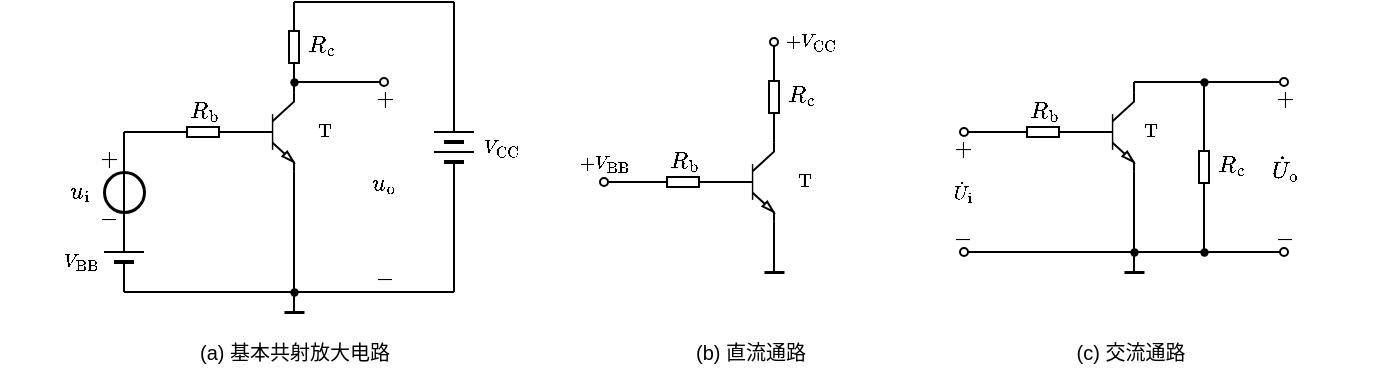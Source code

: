 <mxfile version="17.2.1" type="device"><diagram id="LxgpGTEpM2uw6Em7y6WH" name="第 1 页"><mxGraphModel dx="219" dy="159" grid="1" gridSize="5" guides="1" tooltips="1" connect="1" arrows="1" fold="1" page="1" pageScale="1" pageWidth="827" pageHeight="1169" math="1" shadow="0"><root><mxCell id="0"/><mxCell id="1" parent="0"/><mxCell id="xhZ3Qp5s_fJm1hB33Sz4-2" value="$$-$$" style="text;resizable=1;autosize=1;align=center;verticalAlign=middle;points=[];fillColor=none;strokeColor=none;rounded=0;html=1;imageAspect=1;noLabel=0;recursiveResize=1;expand=1;editable=1;movable=1;rotatable=1;deletable=1;connectable=0;comic=0;fontSize=10;" parent="1" vertex="1"><mxGeometry x="104.0" y="177.5" width="15" height="20" as="geometry"/></mxCell><mxCell id="xhZ3Qp5s_fJm1hB33Sz4-3" value="$$+$$" style="text;html=1;resizable=1;autosize=1;align=center;verticalAlign=middle;points=[];fillColor=none;strokeColor=none;rounded=0;movable=1;rotatable=1;deletable=1;editable=1;connectable=0;fontSize=10;" parent="1" vertex="1"><mxGeometry x="104.0" y="148" width="15" height="20" as="geometry"/></mxCell><mxCell id="xhZ3Qp5s_fJm1hB33Sz4-4" value="" style="ellipse;whiteSpace=wrap;html=1;aspect=fixed;labelBorderColor=none;fontSize=10;strokeColor=default;strokeWidth=1.5;fillColor=none;" parent="1" vertex="1"><mxGeometry x="110" y="165" width="20" height="20" as="geometry"/></mxCell><mxCell id="xhZ3Qp5s_fJm1hB33Sz4-5" value="" style="endArrow=none;html=1;rounded=0;fontSize=10;startSize=4;endSize=4;exitX=0.5;exitY=0;exitDx=0;exitDy=0;" parent="1" source="xhZ3Qp5s_fJm1hB33Sz4-4" edge="1"><mxGeometry width="50" height="50" relative="1" as="geometry"><mxPoint x="120" y="215" as="sourcePoint"/><mxPoint x="120" y="145" as="targetPoint"/></mxGeometry></mxCell><mxCell id="xhZ3Qp5s_fJm1hB33Sz4-6" value="\(u_\mathrm{i}\)" style="text;html=1;resizable=1;autosize=1;align=center;verticalAlign=middle;points=[];fillColor=none;strokeColor=none;rounded=0;comic=0;movable=1;rotatable=1;deletable=1;editable=1;connectable=0;fontSize=10;" parent="1" vertex="1"><mxGeometry x="90" y="165" width="15" height="20" as="geometry"/></mxCell><mxCell id="xhZ3Qp5s_fJm1hB33Sz4-7" value="" style="endArrow=none;html=1;rounded=0;fontSize=10;entryX=0.5;entryY=0;entryDx=0;entryDy=0;exitX=0.5;exitY=1;exitDx=0;exitDy=0;" parent="1" source="xhZ3Qp5s_fJm1hB33Sz4-4" target="xhZ3Qp5s_fJm1hB33Sz4-4" edge="1"><mxGeometry width="50" height="50" relative="1" as="geometry"><mxPoint x="150" y="205" as="sourcePoint"/><mxPoint x="200" y="155" as="targetPoint"/></mxGeometry></mxCell><mxCell id="xhZ3Qp5s_fJm1hB33Sz4-8" value="" style="endArrow=none;html=1;rounded=0;fontSize=10;entryX=0.5;entryY=1;entryDx=0;entryDy=0;" parent="1" target="xhZ3Qp5s_fJm1hB33Sz4-4" edge="1"><mxGeometry width="50" height="50" relative="1" as="geometry"><mxPoint x="120" y="195" as="sourcePoint"/><mxPoint x="205" y="160" as="targetPoint"/></mxGeometry></mxCell><mxCell id="xhZ3Qp5s_fJm1hB33Sz4-11" value="$$R_{\mathrm{b}}$$" style="text;html=1;resizable=1;autosize=1;align=center;verticalAlign=middle;points=[];fillColor=none;strokeColor=none;rounded=0;fontSize=10;movable=1;rotatable=1;deletable=1;editable=1;connectable=0;allowArrows=0;" parent="1" vertex="1"><mxGeometry x="145" y="125" width="30" height="20" as="geometry"/></mxCell><mxCell id="xhZ3Qp5s_fJm1hB33Sz4-12" value="" style="endArrow=none;html=1;rounded=0;fontSize=10;startSize=4;endSize=4;entryX=1;entryY=0.5;entryDx=0;entryDy=0;entryPerimeter=0;" parent="1" target="xhZ3Qp5s_fJm1hB33Sz4-13" edge="1"><mxGeometry width="50" height="50" relative="1" as="geometry"><mxPoint x="120" y="145" as="sourcePoint"/><mxPoint x="421.5" y="65.5" as="targetPoint"/></mxGeometry></mxCell><mxCell id="xhZ3Qp5s_fJm1hB33Sz4-13" value="" style="pointerEvents=1;verticalLabelPosition=bottom;shadow=0;dashed=0;align=center;html=1;verticalAlign=top;shape=mxgraph.electrical.resistors.resistor_1;fontSize=10;direction=west;allowArrows=0;" parent="1" vertex="1"><mxGeometry x="147" y="142.5" width="25" height="5" as="geometry"/></mxCell><mxCell id="xhZ3Qp5s_fJm1hB33Sz4-14" value="" style="endArrow=none;html=1;rounded=0;fontSize=10;startSize=4;endSize=4;exitX=0;exitY=0.5;exitDx=0;exitDy=0;exitPerimeter=0;entryX=0;entryY=0.5;entryDx=0;entryDy=0;entryPerimeter=0;" parent="1" source="xhZ3Qp5s_fJm1hB33Sz4-13" target="xhZ3Qp5s_fJm1hB33Sz4-35" edge="1"><mxGeometry width="50" height="50" relative="1" as="geometry"><mxPoint x="289" y="50.5" as="sourcePoint"/><mxPoint x="192" y="145" as="targetPoint"/></mxGeometry></mxCell><mxCell id="xhZ3Qp5s_fJm1hB33Sz4-19" value="$$R_{\mathrm{c}}$$" style="text;html=1;resizable=1;autosize=1;align=center;verticalAlign=middle;points=[];fillColor=none;strokeColor=none;rounded=0;fontSize=10;movable=1;rotatable=1;deletable=1;editable=1;connectable=0;allowArrows=0;" parent="1" vertex="1"><mxGeometry x="210" y="92" width="15" height="20" as="geometry"/></mxCell><mxCell id="xhZ3Qp5s_fJm1hB33Sz4-20" value="" style="endArrow=none;html=1;rounded=0;fontSize=10;startSize=4;endSize=4;entryX=1;entryY=0.5;entryDx=0;entryDy=0;entryPerimeter=0;" parent="1" target="xhZ3Qp5s_fJm1hB33Sz4-21" edge="1"><mxGeometry width="50" height="50" relative="1" as="geometry"><mxPoint x="205" y="80" as="sourcePoint"/><mxPoint x="402" y="40.5" as="targetPoint"/></mxGeometry></mxCell><mxCell id="xhZ3Qp5s_fJm1hB33Sz4-21" value="" style="pointerEvents=1;verticalLabelPosition=bottom;shadow=0;dashed=0;align=center;html=1;verticalAlign=top;shape=mxgraph.electrical.resistors.resistor_1;fontSize=10;direction=north;allowArrows=0;" parent="1" vertex="1"><mxGeometry x="202.5" y="90" width="5" height="25" as="geometry"/></mxCell><mxCell id="xhZ3Qp5s_fJm1hB33Sz4-22" value="" style="endArrow=none;html=1;rounded=0;fontSize=10;startSize=4;endSize=4;exitX=0;exitY=0.5;exitDx=0;exitDy=0;exitPerimeter=0;entryX=1;entryY=0;entryDx=0;entryDy=0;entryPerimeter=0;" parent="1" source="xhZ3Qp5s_fJm1hB33Sz4-21" target="xhZ3Qp5s_fJm1hB33Sz4-35" edge="1"><mxGeometry width="50" height="50" relative="1" as="geometry"><mxPoint x="294.5" y="-6.5" as="sourcePoint"/><mxPoint x="205" y="108" as="targetPoint"/></mxGeometry></mxCell><mxCell id="xhZ3Qp5s_fJm1hB33Sz4-33" value="$$V_{\mathrm{BB}}$$" style="text;html=1;align=center;verticalAlign=middle;resizable=1;points=[];autosize=1;strokeColor=none;fillColor=none;fontSize=8;movable=1;rotatable=1;deletable=1;editable=1;connectable=1;" parent="1" vertex="1"><mxGeometry x="85" y="200" width="25" height="20" as="geometry"/></mxCell><mxCell id="xhZ3Qp5s_fJm1hB33Sz4-28" value="" style="endArrow=none;html=1;rounded=0;" parent="1" edge="1"><mxGeometry width="50" height="50" relative="1" as="geometry"><mxPoint x="120" y="205" as="sourcePoint"/><mxPoint x="120" y="195" as="targetPoint"/></mxGeometry></mxCell><mxCell id="xhZ3Qp5s_fJm1hB33Sz4-29" value="" style="endArrow=none;html=1;rounded=0;" parent="1" edge="1"><mxGeometry width="50" height="50" relative="1" as="geometry"><mxPoint x="110" y="205" as="sourcePoint"/><mxPoint x="130" y="205" as="targetPoint"/></mxGeometry></mxCell><mxCell id="xhZ3Qp5s_fJm1hB33Sz4-30" value="" style="endArrow=none;html=1;rounded=0;strokeWidth=2;" parent="1" edge="1"><mxGeometry width="50" height="50" relative="1" as="geometry"><mxPoint x="115" y="210" as="sourcePoint"/><mxPoint x="125" y="210" as="targetPoint"/></mxGeometry></mxCell><mxCell id="xhZ3Qp5s_fJm1hB33Sz4-31" value="" style="endArrow=none;html=1;rounded=0;strokeWidth=1;" parent="1" edge="1"><mxGeometry width="50" height="50" relative="1" as="geometry"><mxPoint x="120" y="225" as="sourcePoint"/><mxPoint x="120" y="210" as="targetPoint"/></mxGeometry></mxCell><mxCell id="xhZ3Qp5s_fJm1hB33Sz4-35" value="" style="verticalLabelPosition=bottom;shadow=0;dashed=0;align=center;html=1;verticalAlign=top;shape=mxgraph.electrical.transistors.npn_transistor_5;fontSize=8;strokeWidth=1;sketch=0;" parent="1" vertex="1"><mxGeometry x="180" y="125" width="25" height="40" as="geometry"/></mxCell><mxCell id="xhZ3Qp5s_fJm1hB33Sz4-36" value="" style="endArrow=none;html=1;rounded=0;fontSize=8;strokeWidth=1;" parent="1" edge="1"><mxGeometry width="50" height="50" relative="1" as="geometry"><mxPoint x="120" y="225" as="sourcePoint"/><mxPoint x="285" y="225" as="targetPoint"/></mxGeometry></mxCell><mxCell id="xhZ3Qp5s_fJm1hB33Sz4-37" value="" style="endArrow=none;html=1;rounded=0;fontSize=8;strokeWidth=1;exitX=1;exitY=1;exitDx=0;exitDy=0;exitPerimeter=0;" parent="1" source="xhZ3Qp5s_fJm1hB33Sz4-35" edge="1"><mxGeometry width="50" height="50" relative="1" as="geometry"><mxPoint x="255" y="175" as="sourcePoint"/><mxPoint x="205" y="225" as="targetPoint"/></mxGeometry></mxCell><mxCell id="xhZ3Qp5s_fJm1hB33Sz4-38" value="" style="endArrow=none;html=1;rounded=0;fontSize=8;strokeWidth=1;" parent="1" edge="1"><mxGeometry width="50" height="50" relative="1" as="geometry"><mxPoint x="205" y="235" as="sourcePoint"/><mxPoint x="205" y="225" as="targetPoint"/></mxGeometry></mxCell><mxCell id="xhZ3Qp5s_fJm1hB33Sz4-39" value="" style="endArrow=none;html=1;rounded=0;fontSize=8;strokeWidth=1.5;" parent="1" edge="1"><mxGeometry width="50" height="50" relative="1" as="geometry"><mxPoint x="200" y="235" as="sourcePoint"/><mxPoint x="210" y="235" as="targetPoint"/></mxGeometry></mxCell><mxCell id="xhZ3Qp5s_fJm1hB33Sz4-40" value="" style="shape=waypoint;sketch=0;fillStyle=solid;size=6;pointerEvents=1;points=[];fillColor=none;resizable=1;rotatable=1;perimeter=centerPerimeter;snapToPoint=1;shadow=0;fontSize=6;strokeWidth=0.1;movable=1;deletable=1;editable=1;connectable=1;" parent="1" vertex="1"><mxGeometry x="195" y="215" width="20" height="20" as="geometry"/></mxCell><mxCell id="xhZ3Qp5s_fJm1hB33Sz4-41" value="" style="endArrow=oval;html=1;rounded=0;fontSize=6;strokeWidth=1;startArrow=none;startFill=0;endFill=0;startSize=4;endSize=4;" parent="1" edge="1"><mxGeometry width="50" height="50" relative="1" as="geometry"><mxPoint x="205" y="120" as="sourcePoint"/><mxPoint x="250" y="120" as="targetPoint"/></mxGeometry></mxCell><mxCell id="xhZ3Qp5s_fJm1hB33Sz4-42" value="" style="shape=waypoint;sketch=0;fillStyle=solid;size=6;pointerEvents=1;points=[];fillColor=none;resizable=1;rotatable=1;perimeter=centerPerimeter;snapToPoint=1;shadow=0;fontSize=6;strokeWidth=0.1;movable=1;deletable=1;editable=1;connectable=1;" parent="1" vertex="1"><mxGeometry x="195" y="110" width="20" height="20" as="geometry"/></mxCell><mxCell id="xhZ3Qp5s_fJm1hB33Sz4-44" value="" style="endArrow=none;html=1;rounded=0;fontSize=6;startSize=4;endSize=4;strokeWidth=1;" parent="1" edge="1"><mxGeometry width="50" height="50" relative="1" as="geometry"><mxPoint x="205" y="80" as="sourcePoint"/><mxPoint x="285" y="80" as="targetPoint"/></mxGeometry></mxCell><mxCell id="xhZ3Qp5s_fJm1hB33Sz4-45" value="" style="group" parent="1" vertex="1" connectable="0"><mxGeometry x="275" y="135" width="20" height="35" as="geometry"/></mxCell><mxCell id="xhZ3Qp5s_fJm1hB33Sz4-46" value="" style="endArrow=none;html=1;rounded=0;" parent="xhZ3Qp5s_fJm1hB33Sz4-45" edge="1"><mxGeometry width="50" height="50" relative="1" as="geometry"><mxPoint y="20" as="sourcePoint"/><mxPoint x="20" y="20" as="targetPoint"/></mxGeometry></mxCell><mxCell id="xhZ3Qp5s_fJm1hB33Sz4-47" value="" style="endArrow=none;html=1;rounded=0;strokeWidth=2;" parent="xhZ3Qp5s_fJm1hB33Sz4-45" edge="1"><mxGeometry width="50" height="50" relative="1" as="geometry"><mxPoint x="5" y="25" as="sourcePoint"/><mxPoint x="15" y="25" as="targetPoint"/></mxGeometry></mxCell><mxCell id="xhZ3Qp5s_fJm1hB33Sz4-48" value="" style="endArrow=none;html=1;rounded=0;strokeWidth=1;" parent="xhZ3Qp5s_fJm1hB33Sz4-45" edge="1"><mxGeometry width="50" height="50" relative="1" as="geometry"><mxPoint x="10" y="35" as="sourcePoint"/><mxPoint x="10" y="25" as="targetPoint"/></mxGeometry></mxCell><mxCell id="xhZ3Qp5s_fJm1hB33Sz4-49" value="" style="endArrow=none;html=1;rounded=0;" parent="xhZ3Qp5s_fJm1hB33Sz4-45" edge="1"><mxGeometry width="50" height="50" relative="1" as="geometry"><mxPoint x="10" y="10" as="sourcePoint"/><mxPoint x="10" as="targetPoint"/></mxGeometry></mxCell><mxCell id="xhZ3Qp5s_fJm1hB33Sz4-50" value="" style="endArrow=none;html=1;rounded=0;" parent="xhZ3Qp5s_fJm1hB33Sz4-45" edge="1"><mxGeometry width="50" height="50" relative="1" as="geometry"><mxPoint y="10" as="sourcePoint"/><mxPoint x="20" y="10" as="targetPoint"/></mxGeometry></mxCell><mxCell id="xhZ3Qp5s_fJm1hB33Sz4-51" value="" style="endArrow=none;html=1;rounded=0;strokeWidth=2;" parent="xhZ3Qp5s_fJm1hB33Sz4-45" edge="1"><mxGeometry width="50" height="50" relative="1" as="geometry"><mxPoint x="5" y="15" as="sourcePoint"/><mxPoint x="15" y="15" as="targetPoint"/></mxGeometry></mxCell><mxCell id="xhZ3Qp5s_fJm1hB33Sz4-52" value="" style="endArrow=none;html=1;rounded=0;fontSize=6;startSize=4;endSize=4;strokeWidth=1;" parent="1" edge="1"><mxGeometry width="50" height="50" relative="1" as="geometry"><mxPoint x="285" y="135" as="sourcePoint"/><mxPoint x="285" y="80" as="targetPoint"/></mxGeometry></mxCell><mxCell id="xhZ3Qp5s_fJm1hB33Sz4-53" value="" style="endArrow=none;html=1;rounded=0;fontSize=6;startSize=4;endSize=4;strokeWidth=1;" parent="1" edge="1"><mxGeometry width="50" height="50" relative="1" as="geometry"><mxPoint x="285" y="225" as="sourcePoint"/><mxPoint x="285" y="170" as="targetPoint"/></mxGeometry></mxCell><mxCell id="xhZ3Qp5s_fJm1hB33Sz4-54" value="$$V_{\mathrm{CC}}$$" style="text;html=1;align=center;verticalAlign=middle;resizable=1;points=[];autosize=1;strokeColor=none;fillColor=none;fontSize=8;movable=1;rotatable=1;deletable=1;editable=1;connectable=1;" parent="1" vertex="1"><mxGeometry x="295" y="145" width="25" height="16" as="geometry"/></mxCell><mxCell id="xhZ3Qp5s_fJm1hB33Sz4-55" value="$$\mathrm{T}$$" style="text;html=1;align=center;verticalAlign=middle;resizable=1;points=[];autosize=1;strokeColor=none;fillColor=none;fontSize=8;movable=1;rotatable=1;deletable=1;editable=1;connectable=1;" parent="1" vertex="1"><mxGeometry x="210" y="135" width="20" height="20" as="geometry"/></mxCell><mxCell id="xhZ3Qp5s_fJm1hB33Sz4-56" value="$$u_{\mathrm{o}}$$" style="text;html=1;align=center;verticalAlign=middle;resizable=1;points=[];autosize=1;strokeColor=none;fillColor=none;fontSize=10;movable=1;rotatable=1;deletable=1;editable=1;connectable=0;" parent="1" vertex="1"><mxGeometry x="240" y="161" width="20" height="20" as="geometry"/></mxCell><mxCell id="xhZ3Qp5s_fJm1hB33Sz4-57" value="$$+$$" style="text;html=1;align=center;verticalAlign=middle;resizable=1;points=[];autosize=1;strokeColor=none;fillColor=none;fontSize=10;movable=1;rotatable=1;deletable=1;editable=1;connectable=0;" parent="1" vertex="1"><mxGeometry x="240" y="120" width="20" height="15" as="geometry"/></mxCell><mxCell id="xhZ3Qp5s_fJm1hB33Sz4-58" value="$$-$$" style="text;html=1;align=center;verticalAlign=middle;resizable=1;points=[];autosize=1;strokeColor=none;fillColor=none;fontSize=10;movable=1;rotatable=1;deletable=1;editable=1;connectable=0;" parent="1" vertex="1"><mxGeometry x="240" y="210" width="20" height="15" as="geometry"/></mxCell><mxCell id="9fsroCzvXVodXtNdFFyv-8" value="$$R_{\mathrm{b}}$$" style="text;html=1;resizable=1;autosize=1;align=center;verticalAlign=middle;points=[];fillColor=none;strokeColor=none;rounded=0;fontSize=10;movable=1;rotatable=1;deletable=1;editable=1;connectable=0;allowArrows=0;" parent="1" vertex="1"><mxGeometry x="565" y="125" width="30" height="20" as="geometry"/></mxCell><mxCell id="9fsroCzvXVodXtNdFFyv-9" value="" style="endArrow=none;html=1;rounded=0;fontSize=10;startSize=4;endSize=4;entryX=1;entryY=0.5;entryDx=0;entryDy=0;entryPerimeter=0;startArrow=oval;startFill=0;" parent="1" target="9fsroCzvXVodXtNdFFyv-10" edge="1"><mxGeometry width="50" height="50" relative="1" as="geometry"><mxPoint x="540" y="145" as="sourcePoint"/><mxPoint x="841.5" y="65.5" as="targetPoint"/></mxGeometry></mxCell><mxCell id="9fsroCzvXVodXtNdFFyv-10" value="" style="pointerEvents=1;verticalLabelPosition=bottom;shadow=0;dashed=0;align=center;html=1;verticalAlign=top;shape=mxgraph.electrical.resistors.resistor_1;fontSize=10;direction=west;allowArrows=0;" parent="1" vertex="1"><mxGeometry x="567" y="142.5" width="25" height="5" as="geometry"/></mxCell><mxCell id="9fsroCzvXVodXtNdFFyv-11" value="" style="endArrow=none;html=1;rounded=0;fontSize=10;startSize=4;endSize=4;exitX=0;exitY=0.5;exitDx=0;exitDy=0;exitPerimeter=0;entryX=0;entryY=0.5;entryDx=0;entryDy=0;entryPerimeter=0;" parent="1" source="9fsroCzvXVodXtNdFFyv-10" target="9fsroCzvXVodXtNdFFyv-21" edge="1"><mxGeometry width="50" height="50" relative="1" as="geometry"><mxPoint x="709" y="50.5" as="sourcePoint"/><mxPoint x="612" y="145" as="targetPoint"/></mxGeometry></mxCell><mxCell id="9fsroCzvXVodXtNdFFyv-12" value="$$R_{\mathrm{c}}$$" style="text;html=1;resizable=1;autosize=1;align=center;verticalAlign=middle;points=[];fillColor=none;strokeColor=none;rounded=0;fontSize=10;movable=1;rotatable=1;deletable=1;editable=1;connectable=0;allowArrows=0;" parent="1" vertex="1"><mxGeometry x="665" y="152" width="15" height="20" as="geometry"/></mxCell><mxCell id="9fsroCzvXVodXtNdFFyv-13" value="" style="endArrow=none;html=1;rounded=0;fontSize=10;startSize=4;endSize=4;entryX=1;entryY=0.5;entryDx=0;entryDy=0;entryPerimeter=0;" parent="1" target="9fsroCzvXVodXtNdFFyv-14" edge="1"><mxGeometry width="50" height="50" relative="1" as="geometry"><mxPoint x="660" y="120" as="sourcePoint"/><mxPoint x="857" y="100.5" as="targetPoint"/></mxGeometry></mxCell><mxCell id="9fsroCzvXVodXtNdFFyv-14" value="" style="pointerEvents=1;verticalLabelPosition=bottom;shadow=0;dashed=0;align=center;html=1;verticalAlign=top;shape=mxgraph.electrical.resistors.resistor_1;fontSize=10;direction=north;allowArrows=0;" parent="1" vertex="1"><mxGeometry x="657.5" y="150" width="5" height="25" as="geometry"/></mxCell><mxCell id="9fsroCzvXVodXtNdFFyv-15" value="" style="endArrow=none;html=1;rounded=0;fontSize=10;startSize=4;endSize=4;exitX=0;exitY=0.5;exitDx=0;exitDy=0;exitPerimeter=0;" parent="1" source="9fsroCzvXVodXtNdFFyv-14" edge="1"><mxGeometry width="50" height="50" relative="1" as="geometry"><mxPoint x="660" y="185" as="sourcePoint"/><mxPoint x="660" y="205" as="targetPoint"/></mxGeometry></mxCell><mxCell id="9fsroCzvXVodXtNdFFyv-21" value="" style="verticalLabelPosition=bottom;shadow=0;dashed=0;align=center;html=1;verticalAlign=top;shape=mxgraph.electrical.transistors.npn_transistor_5;fontSize=8;strokeWidth=1;sketch=0;" parent="1" vertex="1"><mxGeometry x="600" y="125" width="25" height="40" as="geometry"/></mxCell><mxCell id="9fsroCzvXVodXtNdFFyv-22" value="" style="endArrow=oval;html=1;rounded=0;fontSize=8;strokeWidth=1;startArrow=oval;startFill=0;startSize=4;endSize=4;endFill=0;" parent="1" edge="1"><mxGeometry width="50" height="50" relative="1" as="geometry"><mxPoint x="540" y="205" as="sourcePoint"/><mxPoint x="700" y="205" as="targetPoint"/></mxGeometry></mxCell><mxCell id="9fsroCzvXVodXtNdFFyv-23" value="" style="endArrow=none;html=1;rounded=0;fontSize=8;strokeWidth=1;exitX=1;exitY=1;exitDx=0;exitDy=0;exitPerimeter=0;" parent="1" source="9fsroCzvXVodXtNdFFyv-21" edge="1"><mxGeometry width="50" height="50" relative="1" as="geometry"><mxPoint x="675" y="175" as="sourcePoint"/><mxPoint x="625" y="205" as="targetPoint"/></mxGeometry></mxCell><mxCell id="9fsroCzvXVodXtNdFFyv-24" value="" style="endArrow=none;html=1;rounded=0;fontSize=8;strokeWidth=1;" parent="1" edge="1"><mxGeometry width="50" height="50" relative="1" as="geometry"><mxPoint x="625" y="215" as="sourcePoint"/><mxPoint x="625" y="205" as="targetPoint"/></mxGeometry></mxCell><mxCell id="9fsroCzvXVodXtNdFFyv-25" value="" style="endArrow=none;html=1;rounded=0;fontSize=8;strokeWidth=1.5;" parent="1" edge="1"><mxGeometry width="50" height="50" relative="1" as="geometry"><mxPoint x="620" y="215" as="sourcePoint"/><mxPoint x="630" y="215" as="targetPoint"/></mxGeometry></mxCell><mxCell id="9fsroCzvXVodXtNdFFyv-26" value="" style="shape=waypoint;sketch=0;fillStyle=solid;size=6;pointerEvents=1;points=[];fillColor=none;resizable=1;rotatable=1;perimeter=centerPerimeter;snapToPoint=1;shadow=0;fontSize=6;strokeWidth=0.1;movable=1;deletable=1;editable=1;connectable=0;allowArrows=0;" parent="1" vertex="1"><mxGeometry x="615" y="195" width="20" height="20" as="geometry"/></mxCell><mxCell id="9fsroCzvXVodXtNdFFyv-27" value="" style="endArrow=oval;html=1;rounded=0;fontSize=6;strokeWidth=1;startArrow=none;startFill=0;endFill=0;startSize=4;endSize=4;" parent="1" edge="1"><mxGeometry width="50" height="50" relative="1" as="geometry"><mxPoint x="625" y="120" as="sourcePoint"/><mxPoint x="700" y="120" as="targetPoint"/></mxGeometry></mxCell><mxCell id="9fsroCzvXVodXtNdFFyv-28" value="" style="shape=waypoint;sketch=0;fillStyle=solid;size=6;pointerEvents=1;points=[];fillColor=none;resizable=1;rotatable=1;perimeter=centerPerimeter;snapToPoint=1;shadow=0;fontSize=6;strokeWidth=0.1;movable=1;deletable=1;editable=1;connectable=0;allowArrows=0;" parent="1" vertex="1"><mxGeometry x="650" y="110" width="20" height="20" as="geometry"/></mxCell><mxCell id="9fsroCzvXVodXtNdFFyv-40" value="$$\mathrm{T}$$" style="text;html=1;align=center;verticalAlign=middle;resizable=1;points=[];autosize=1;strokeColor=none;fillColor=none;fontSize=8;movable=1;rotatable=1;deletable=1;editable=1;connectable=1;" parent="1" vertex="1"><mxGeometry x="622.5" y="135" width="20" height="20" as="geometry"/></mxCell><mxCell id="9fsroCzvXVodXtNdFFyv-41" value="$$\dot{U}_{\mathrm{o}}$$" style="text;html=1;align=center;verticalAlign=middle;resizable=1;points=[];autosize=1;strokeColor=none;fillColor=none;fontSize=10;movable=1;rotatable=1;deletable=1;editable=1;connectable=0;" parent="1" vertex="1"><mxGeometry x="690" y="152.5" width="20" height="20" as="geometry"/></mxCell><mxCell id="9fsroCzvXVodXtNdFFyv-42" value="$$+$$" style="text;html=1;align=center;verticalAlign=middle;resizable=1;points=[];autosize=1;strokeColor=none;fillColor=none;fontSize=10;movable=1;rotatable=1;deletable=1;editable=1;connectable=0;" parent="1" vertex="1"><mxGeometry x="690" y="120" width="20" height="15" as="geometry"/></mxCell><mxCell id="9fsroCzvXVodXtNdFFyv-43" value="$$-$$" style="text;html=1;align=center;verticalAlign=middle;resizable=1;points=[];autosize=1;strokeColor=none;fillColor=none;fontSize=10;movable=1;rotatable=1;deletable=1;editable=1;connectable=0;" parent="1" vertex="1"><mxGeometry x="690" y="190" width="20" height="15" as="geometry"/></mxCell><mxCell id="9fsroCzvXVodXtNdFFyv-44" value="$$+$$" style="text;html=1;align=center;verticalAlign=middle;resizable=1;points=[];autosize=1;strokeColor=none;fillColor=none;fontSize=10;movable=1;rotatable=1;deletable=1;editable=1;connectable=0;" parent="1" vertex="1"><mxGeometry x="529" y="145" width="20" height="15" as="geometry"/></mxCell><mxCell id="9fsroCzvXVodXtNdFFyv-45" value="$$-$$" style="text;html=1;align=center;verticalAlign=middle;resizable=1;points=[];autosize=1;strokeColor=none;fillColor=none;fontSize=10;movable=1;rotatable=1;deletable=1;editable=1;connectable=0;" parent="1" vertex="1"><mxGeometry x="529" y="190" width="20" height="15" as="geometry"/></mxCell><mxCell id="9fsroCzvXVodXtNdFFyv-46" value="$$\dot{U}_\mathrm{i}$$" style="text;html=1;align=center;verticalAlign=middle;resizable=1;points=[];autosize=1;strokeColor=none;fillColor=none;fontSize=8;movable=1;rotatable=1;deletable=1;editable=1;connectable=1;" parent="1" vertex="1"><mxGeometry x="531.5" y="167.5" width="15" height="15" as="geometry"/></mxCell><mxCell id="9fsroCzvXVodXtNdFFyv-47" value="" style="endArrow=none;html=1;rounded=0;fontSize=8;startSize=4;endSize=4;exitX=1;exitY=0;exitDx=0;exitDy=0;exitPerimeter=0;" parent="1" source="9fsroCzvXVodXtNdFFyv-21" edge="1"><mxGeometry width="50" height="50" relative="1" as="geometry"><mxPoint x="625" y="155" as="sourcePoint"/><mxPoint x="625" y="120" as="targetPoint"/></mxGeometry></mxCell><mxCell id="9fsroCzvXVodXtNdFFyv-55" value="$$R_{\mathrm{b}}$$" style="text;html=1;resizable=1;autosize=1;align=center;verticalAlign=middle;points=[];fillColor=none;strokeColor=none;rounded=0;fontSize=10;movable=1;rotatable=1;deletable=1;editable=1;connectable=0;allowArrows=0;" parent="1" vertex="1"><mxGeometry x="385" y="150" width="30" height="20" as="geometry"/></mxCell><mxCell id="9fsroCzvXVodXtNdFFyv-56" value="" style="endArrow=none;html=1;rounded=0;fontSize=10;startSize=4;endSize=4;entryX=1;entryY=0.5;entryDx=0;entryDy=0;entryPerimeter=0;startArrow=oval;startFill=0;" parent="1" target="9fsroCzvXVodXtNdFFyv-57" edge="1"><mxGeometry width="50" height="50" relative="1" as="geometry"><mxPoint x="360" y="170" as="sourcePoint"/><mxPoint x="661.5" y="90.5" as="targetPoint"/></mxGeometry></mxCell><mxCell id="9fsroCzvXVodXtNdFFyv-57" value="" style="pointerEvents=1;verticalLabelPosition=bottom;shadow=0;dashed=0;align=center;html=1;verticalAlign=top;shape=mxgraph.electrical.resistors.resistor_1;fontSize=10;direction=west;allowArrows=0;" parent="1" vertex="1"><mxGeometry x="387" y="167.5" width="25" height="5" as="geometry"/></mxCell><mxCell id="9fsroCzvXVodXtNdFFyv-58" value="" style="endArrow=none;html=1;rounded=0;fontSize=10;startSize=4;endSize=4;exitX=0;exitY=0.5;exitDx=0;exitDy=0;exitPerimeter=0;entryX=0;entryY=0.5;entryDx=0;entryDy=0;entryPerimeter=0;" parent="1" source="9fsroCzvXVodXtNdFFyv-57" target="9fsroCzvXVodXtNdFFyv-68" edge="1"><mxGeometry width="50" height="50" relative="1" as="geometry"><mxPoint x="529" y="75.5" as="sourcePoint"/><mxPoint x="432" y="170" as="targetPoint"/></mxGeometry></mxCell><mxCell id="9fsroCzvXVodXtNdFFyv-59" value="$$R_{\mathrm{c}}$$" style="text;html=1;resizable=1;autosize=1;align=center;verticalAlign=middle;points=[];fillColor=none;strokeColor=none;rounded=0;fontSize=10;movable=1;rotatable=1;deletable=1;editable=1;connectable=0;allowArrows=0;" parent="1" vertex="1"><mxGeometry x="450" y="117" width="15" height="20" as="geometry"/></mxCell><mxCell id="9fsroCzvXVodXtNdFFyv-60" value="" style="endArrow=none;html=1;rounded=0;fontSize=10;startSize=4;endSize=4;entryX=1;entryY=0.5;entryDx=0;entryDy=0;entryPerimeter=0;startArrow=oval;startFill=0;" parent="1" target="9fsroCzvXVodXtNdFFyv-61" edge="1"><mxGeometry width="50" height="50" relative="1" as="geometry"><mxPoint x="445" y="100" as="sourcePoint"/><mxPoint x="642" y="65.5" as="targetPoint"/></mxGeometry></mxCell><mxCell id="9fsroCzvXVodXtNdFFyv-61" value="" style="pointerEvents=1;verticalLabelPosition=bottom;shadow=0;dashed=0;align=center;html=1;verticalAlign=top;shape=mxgraph.electrical.resistors.resistor_1;fontSize=10;direction=north;allowArrows=0;" parent="1" vertex="1"><mxGeometry x="442.5" y="115" width="5" height="25" as="geometry"/></mxCell><mxCell id="9fsroCzvXVodXtNdFFyv-62" value="" style="endArrow=none;html=1;rounded=0;fontSize=10;startSize=4;endSize=4;exitX=0;exitY=0.5;exitDx=0;exitDy=0;exitPerimeter=0;entryX=1;entryY=0;entryDx=0;entryDy=0;entryPerimeter=0;" parent="1" source="9fsroCzvXVodXtNdFFyv-61" target="9fsroCzvXVodXtNdFFyv-68" edge="1"><mxGeometry width="50" height="50" relative="1" as="geometry"><mxPoint x="534.5" y="18.5" as="sourcePoint"/><mxPoint x="445" y="133" as="targetPoint"/></mxGeometry></mxCell><mxCell id="9fsroCzvXVodXtNdFFyv-63" value="$$+V_{\mathrm{BB}}$$" style="text;html=1;align=center;verticalAlign=middle;resizable=1;points=[];autosize=1;strokeColor=none;fillColor=none;fontSize=8;movable=1;rotatable=1;deletable=1;editable=1;connectable=1;" parent="1" vertex="1"><mxGeometry x="345" y="153" width="30" height="15" as="geometry"/></mxCell><mxCell id="9fsroCzvXVodXtNdFFyv-68" value="" style="verticalLabelPosition=bottom;shadow=0;dashed=0;align=center;html=1;verticalAlign=top;shape=mxgraph.electrical.transistors.npn_transistor_5;fontSize=8;strokeWidth=1;sketch=0;" parent="1" vertex="1"><mxGeometry x="420" y="150" width="25" height="40" as="geometry"/></mxCell><mxCell id="9fsroCzvXVodXtNdFFyv-70" value="" style="endArrow=none;html=1;rounded=0;fontSize=8;strokeWidth=1;exitX=1;exitY=1;exitDx=0;exitDy=0;exitPerimeter=0;" parent="1" source="9fsroCzvXVodXtNdFFyv-68" edge="1"><mxGeometry width="50" height="50" relative="1" as="geometry"><mxPoint x="495" y="180" as="sourcePoint"/><mxPoint x="445" y="215" as="targetPoint"/></mxGeometry></mxCell><mxCell id="9fsroCzvXVodXtNdFFyv-72" value="" style="endArrow=none;html=1;rounded=0;fontSize=8;strokeWidth=1.5;" parent="1" edge="1"><mxGeometry width="50" height="50" relative="1" as="geometry"><mxPoint x="440" y="215.0" as="sourcePoint"/><mxPoint x="450" y="215.0" as="targetPoint"/></mxGeometry></mxCell><mxCell id="9fsroCzvXVodXtNdFFyv-87" value="$$\mathrm{T}$$" style="text;html=1;align=center;verticalAlign=middle;resizable=1;points=[];autosize=1;strokeColor=none;fillColor=none;fontSize=8;movable=1;rotatable=1;deletable=1;editable=1;connectable=1;" parent="1" vertex="1"><mxGeometry x="450" y="160" width="20" height="20" as="geometry"/></mxCell><mxCell id="9fsroCzvXVodXtNdFFyv-91" value="$$+V_{\mathrm{CC}}$$" style="text;html=1;align=center;verticalAlign=middle;resizable=1;points=[];autosize=1;strokeColor=none;fillColor=none;fontSize=8;movable=1;rotatable=1;deletable=1;editable=1;connectable=1;" parent="1" vertex="1"><mxGeometry x="447.5" y="90" width="30" height="20" as="geometry"/></mxCell><mxCell id="9fsroCzvXVodXtNdFFyv-92" value="(a)&amp;nbsp;基本共射放大电路" style="text;html=1;align=center;verticalAlign=middle;resizable=0;points=[];autosize=1;strokeColor=none;fillColor=none;fontSize=10;" parent="1" vertex="1"><mxGeometry x="150" y="245" width="110" height="20" as="geometry"/></mxCell><mxCell id="9fsroCzvXVodXtNdFFyv-93" value="(b)&amp;nbsp;直流通路" style="text;html=1;align=center;verticalAlign=middle;resizable=0;points=[];autosize=1;strokeColor=none;fillColor=none;fontSize=10;" parent="1" vertex="1"><mxGeometry x="397.5" y="245" width="70" height="20" as="geometry"/></mxCell><mxCell id="9fsroCzvXVodXtNdFFyv-94" value="(c) 交流通路" style="text;html=1;align=center;verticalAlign=middle;resizable=0;points=[];autosize=1;strokeColor=none;fillColor=none;fontSize=10;" parent="1" vertex="1"><mxGeometry x="587.5" y="245" width="70" height="20" as="geometry"/></mxCell><mxCell id="R3P9ouqoWrKWNfdWk4LD-1" value="" style="shape=waypoint;sketch=0;fillStyle=solid;size=6;pointerEvents=1;points=[];fillColor=none;resizable=1;rotatable=1;perimeter=centerPerimeter;snapToPoint=1;shadow=0;fontSize=6;strokeWidth=0.1;movable=1;deletable=1;editable=1;connectable=0;allowArrows=0;" vertex="1" parent="1"><mxGeometry x="650" y="195" width="20" height="20" as="geometry"/></mxCell></root></mxGraphModel></diagram></mxfile>